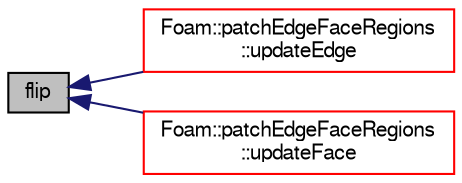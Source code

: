 digraph "flip"
{
  bgcolor="transparent";
  edge [fontname="FreeSans",fontsize="10",labelfontname="FreeSans",labelfontsize="10"];
  node [fontname="FreeSans",fontsize="10",shape=record];
  rankdir="LR";
  Node593 [label="flip",height=0.2,width=0.4,color="black", fillcolor="grey75", style="filled", fontcolor="black"];
  Node593 -> Node594 [dir="back",color="midnightblue",fontsize="10",style="solid",fontname="FreeSans"];
  Node594 [label="Foam::patchEdgeFaceRegions\l::updateEdge",height=0.2,width=0.4,color="red",URL="$a24830.html#a7ac50179a61b16ff386f10ec46890ddf",tooltip="Influence of face on edge. "];
  Node593 -> Node597 [dir="back",color="midnightblue",fontsize="10",style="solid",fontname="FreeSans"];
  Node597 [label="Foam::patchEdgeFaceRegions\l::updateFace",height=0.2,width=0.4,color="red",URL="$a24830.html#ac2367e20d178f676ecb99be5bd0bda4a",tooltip="Influence of edge on face. "];
}

